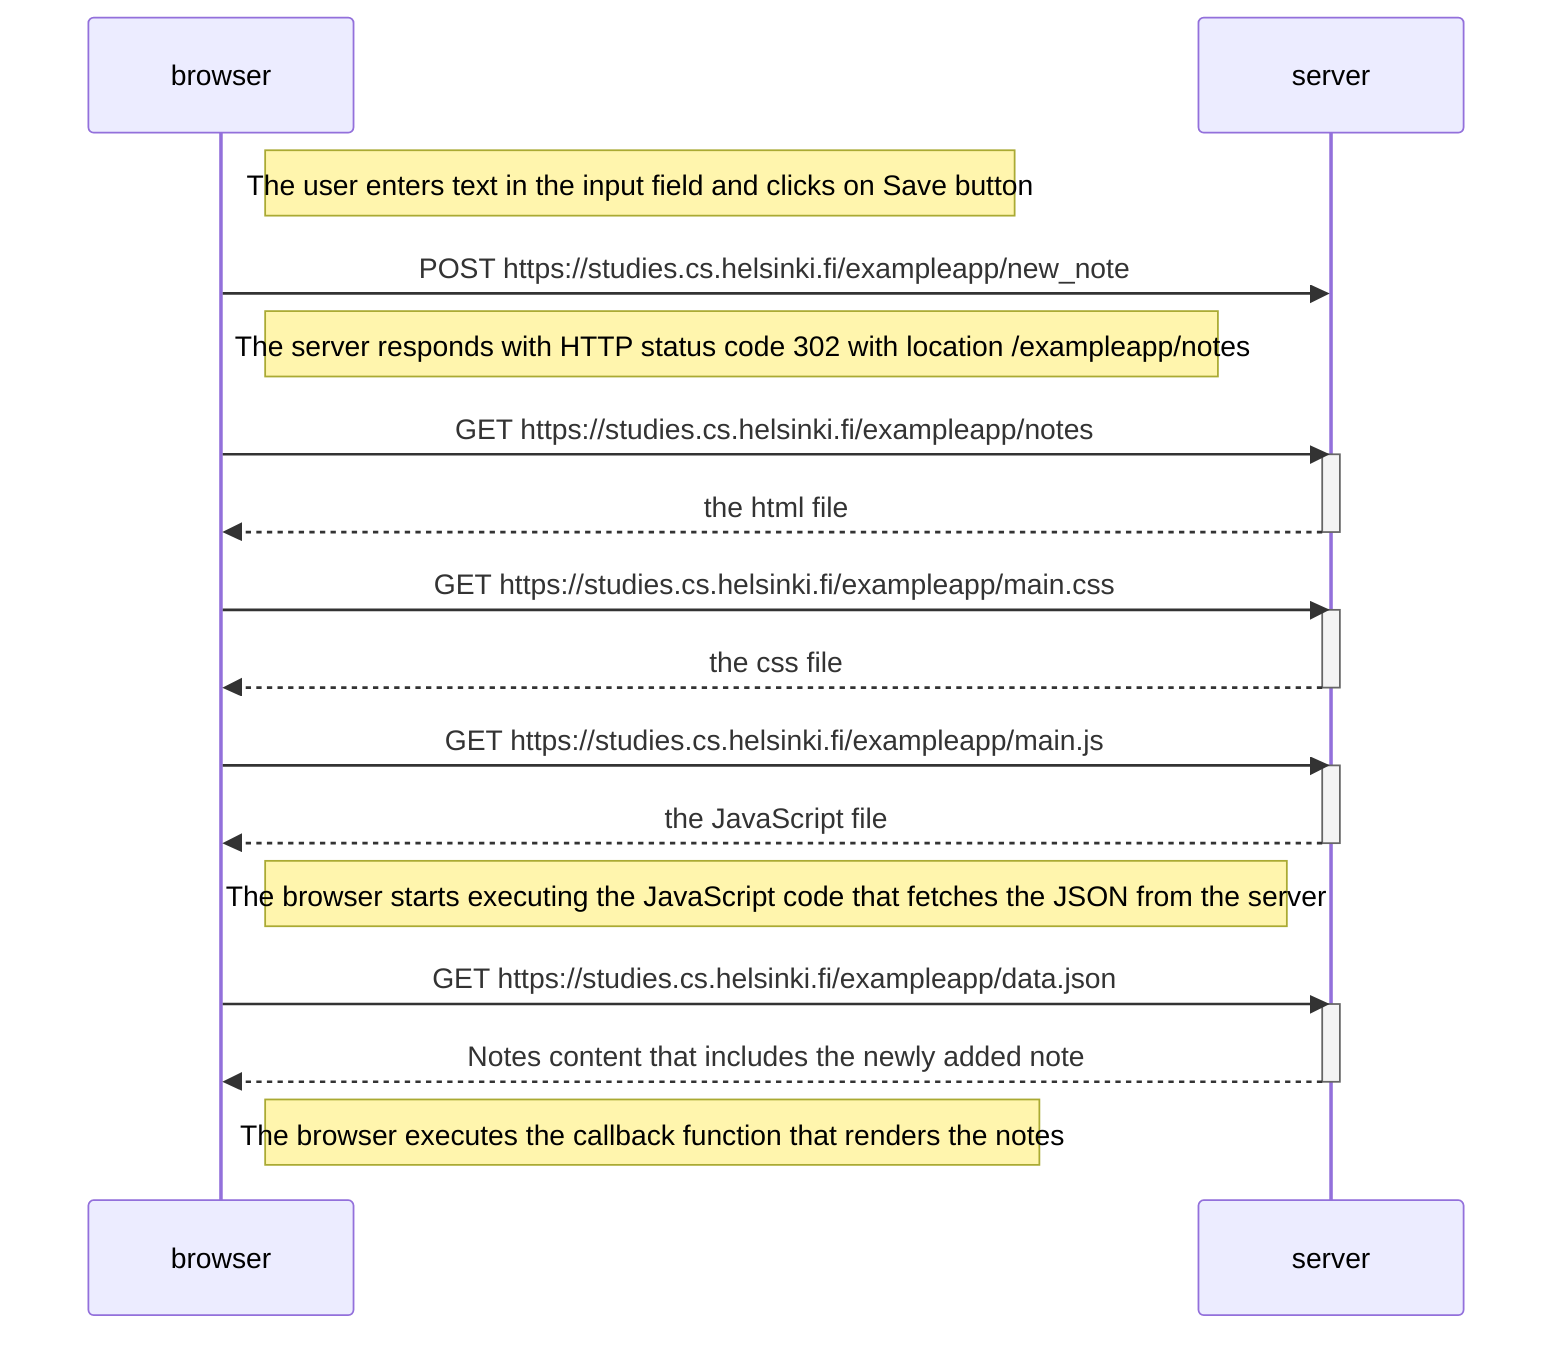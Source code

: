 sequenceDiagram
    participant browser
    participant server

    Note right of browser: The user enters  text in the input field and clicks on Save button

    browser->>server: POST https://studies.cs.helsinki.fi/exampleapp/new_note
    Note right of browser: The server responds with HTTP status code 302 with location /exampleapp/notes

    browser->>server: GET https://studies.cs.helsinki.fi/exampleapp/notes
    activate server
    server-->>browser: the html file
    deactivate server

    browser->>server: GET https://studies.cs.helsinki.fi/exampleapp/main.css
    activate server
    server-->>browser: the css file
    deactivate server

    browser->>server: GET https://studies.cs.helsinki.fi/exampleapp/main.js
    activate server
    server-->>browser: the JavaScript file
    deactivate server

    Note right of browser: The browser starts executing the JavaScript code that fetches the JSON from the server

    browser->>server: GET https://studies.cs.helsinki.fi/exampleapp/data.json
    activate server
    server-->>browser: Notes content that includes the newly added note
    deactivate server

    Note right of browser: The browser executes the callback function that renders the notes